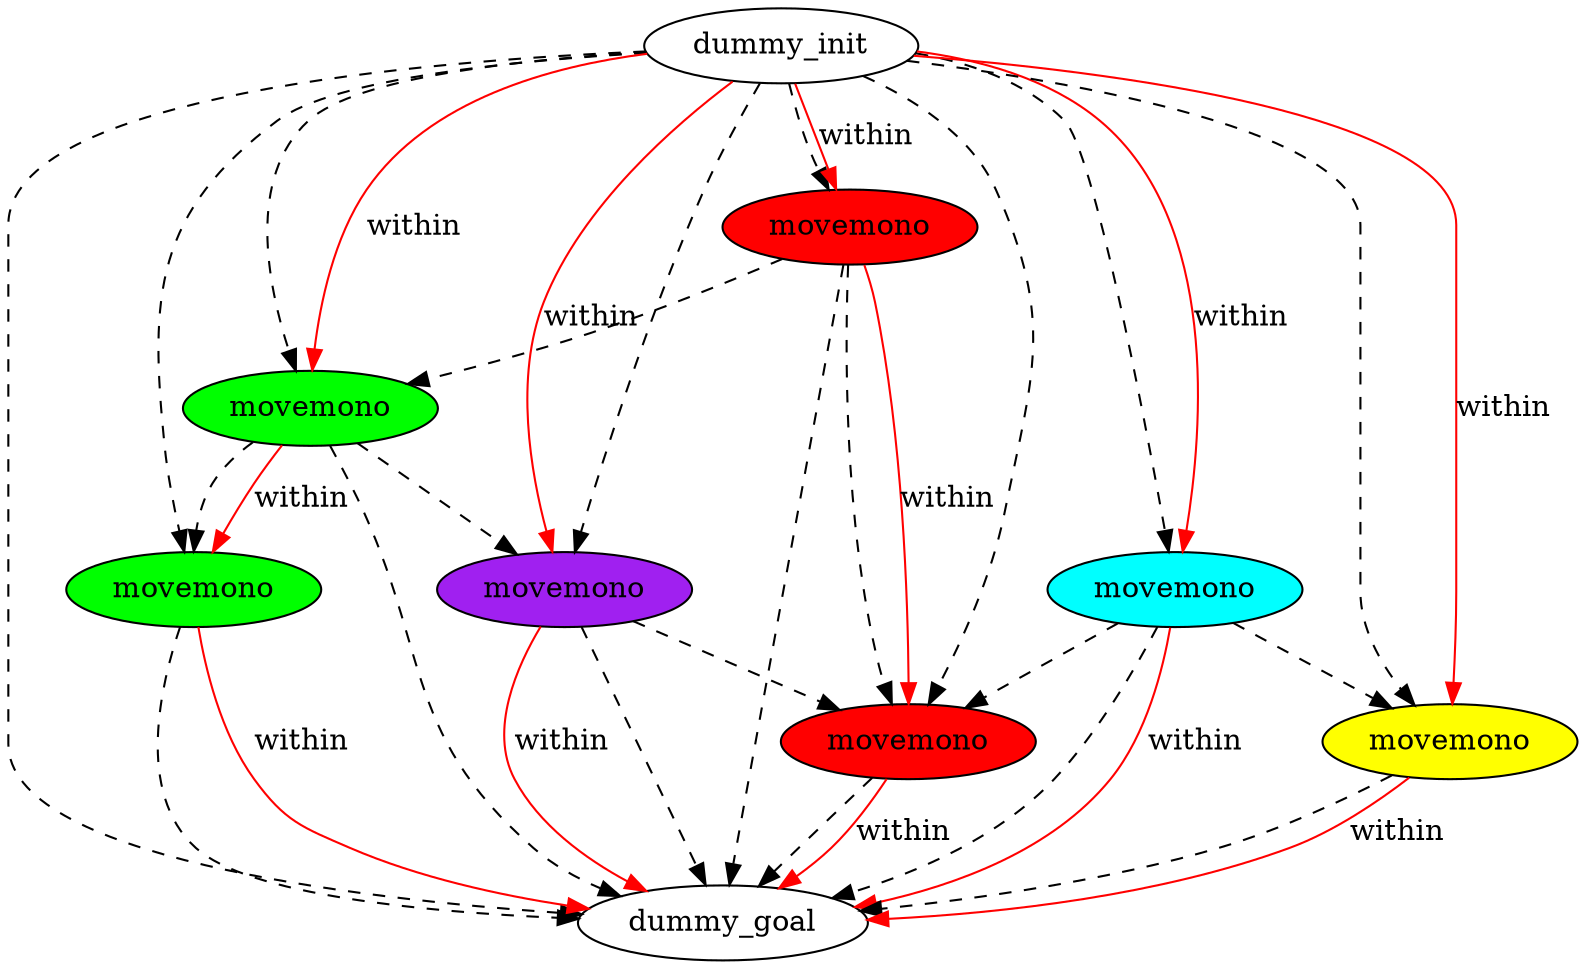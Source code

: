 digraph {
	"4720fe78-ffb0-1cf1-f919-b1927ca8297c" [label=dummy_init fillcolor=white style=filled]
	"fa3ef5f5-1ac9-a408-816c-f2cbcf10fd70" [label=dummy_goal fillcolor=white style=filled]
	"43e34f1c-1f51-29ed-d96b-8bcf1658de7a" [label=movemono fillcolor=green style=filled]
	"cec031da-cc4c-f2f1-11d8-dab667dabebc" [label=movemono fillcolor=purple style=filled]
	"5366a7be-0ad9-bd71-ed9d-d45af32fe142" [label=movemono fillcolor=cyan style=filled]
	"d3a24770-544b-ed9c-a038-b542ca1e4c54" [label=movemono fillcolor=yellow style=filled]
	"b3a93bdf-7b65-a877-05fc-4c0daa28eab0" [label=movemono fillcolor=red style=filled]
	"6aa514bb-022e-3ab3-6ff1-6076dc2bd3ae" [label=movemono fillcolor=red style=filled]
	"1e29ca77-662e-7b01-9232-33d094681f2a" [label=movemono fillcolor=green style=filled]
	"1e29ca77-662e-7b01-9232-33d094681f2a" -> "43e34f1c-1f51-29ed-d96b-8bcf1658de7a" [color=black style=dashed]
	"1e29ca77-662e-7b01-9232-33d094681f2a" -> "cec031da-cc4c-f2f1-11d8-dab667dabebc" [color=black style=dashed]
	"1e29ca77-662e-7b01-9232-33d094681f2a" -> "fa3ef5f5-1ac9-a408-816c-f2cbcf10fd70" [color=black style=dashed]
	"6aa514bb-022e-3ab3-6ff1-6076dc2bd3ae" -> "1e29ca77-662e-7b01-9232-33d094681f2a" [color=black style=dashed]
	"4720fe78-ffb0-1cf1-f919-b1927ca8297c" -> "cec031da-cc4c-f2f1-11d8-dab667dabebc" [color=black style=dashed]
	"4720fe78-ffb0-1cf1-f919-b1927ca8297c" -> "43e34f1c-1f51-29ed-d96b-8bcf1658de7a" [color=black style=dashed]
	"b3a93bdf-7b65-a877-05fc-4c0daa28eab0" -> "fa3ef5f5-1ac9-a408-816c-f2cbcf10fd70" [color=black style=dashed]
	"cec031da-cc4c-f2f1-11d8-dab667dabebc" -> "b3a93bdf-7b65-a877-05fc-4c0daa28eab0" [color=black style=dashed]
	"4720fe78-ffb0-1cf1-f919-b1927ca8297c" -> "fa3ef5f5-1ac9-a408-816c-f2cbcf10fd70" [color=black style=dashed]
	"6aa514bb-022e-3ab3-6ff1-6076dc2bd3ae" -> "b3a93bdf-7b65-a877-05fc-4c0daa28eab0" [color=black style=dashed]
	"4720fe78-ffb0-1cf1-f919-b1927ca8297c" -> "d3a24770-544b-ed9c-a038-b542ca1e4c54" [color=black style=dashed]
	"5366a7be-0ad9-bd71-ed9d-d45af32fe142" -> "b3a93bdf-7b65-a877-05fc-4c0daa28eab0" [color=black style=dashed]
	"4720fe78-ffb0-1cf1-f919-b1927ca8297c" -> "6aa514bb-022e-3ab3-6ff1-6076dc2bd3ae" [color=black style=dashed]
	"4720fe78-ffb0-1cf1-f919-b1927ca8297c" -> "5366a7be-0ad9-bd71-ed9d-d45af32fe142" [color=black style=dashed]
	"4720fe78-ffb0-1cf1-f919-b1927ca8297c" -> "b3a93bdf-7b65-a877-05fc-4c0daa28eab0" [color=black style=dashed]
	"43e34f1c-1f51-29ed-d96b-8bcf1658de7a" -> "fa3ef5f5-1ac9-a408-816c-f2cbcf10fd70" [color=black style=dashed]
	"cec031da-cc4c-f2f1-11d8-dab667dabebc" -> "fa3ef5f5-1ac9-a408-816c-f2cbcf10fd70" [color=black style=dashed]
	"5366a7be-0ad9-bd71-ed9d-d45af32fe142" -> "d3a24770-544b-ed9c-a038-b542ca1e4c54" [color=black style=dashed]
	"5366a7be-0ad9-bd71-ed9d-d45af32fe142" -> "fa3ef5f5-1ac9-a408-816c-f2cbcf10fd70" [color=black style=dashed]
	"6aa514bb-022e-3ab3-6ff1-6076dc2bd3ae" -> "fa3ef5f5-1ac9-a408-816c-f2cbcf10fd70" [color=black style=dashed]
	"d3a24770-544b-ed9c-a038-b542ca1e4c54" -> "fa3ef5f5-1ac9-a408-816c-f2cbcf10fd70" [color=black style=dashed]
	"4720fe78-ffb0-1cf1-f919-b1927ca8297c" -> "1e29ca77-662e-7b01-9232-33d094681f2a" [color=black style=dashed]
	"cec031da-cc4c-f2f1-11d8-dab667dabebc" -> "fa3ef5f5-1ac9-a408-816c-f2cbcf10fd70" [label=within color=red]
	"4720fe78-ffb0-1cf1-f919-b1927ca8297c" -> "1e29ca77-662e-7b01-9232-33d094681f2a" [label=within color=red]
	"d3a24770-544b-ed9c-a038-b542ca1e4c54" -> "fa3ef5f5-1ac9-a408-816c-f2cbcf10fd70" [label=within color=red]
	"6aa514bb-022e-3ab3-6ff1-6076dc2bd3ae" -> "b3a93bdf-7b65-a877-05fc-4c0daa28eab0" [label=within color=red]
	"4720fe78-ffb0-1cf1-f919-b1927ca8297c" -> "cec031da-cc4c-f2f1-11d8-dab667dabebc" [label=within color=red]
	"4720fe78-ffb0-1cf1-f919-b1927ca8297c" -> "5366a7be-0ad9-bd71-ed9d-d45af32fe142" [label=within color=red]
	"4720fe78-ffb0-1cf1-f919-b1927ca8297c" -> "6aa514bb-022e-3ab3-6ff1-6076dc2bd3ae" [label=within color=red]
	"4720fe78-ffb0-1cf1-f919-b1927ca8297c" -> "d3a24770-544b-ed9c-a038-b542ca1e4c54" [label=within color=red]
	"5366a7be-0ad9-bd71-ed9d-d45af32fe142" -> "fa3ef5f5-1ac9-a408-816c-f2cbcf10fd70" [label=within color=red]
	"43e34f1c-1f51-29ed-d96b-8bcf1658de7a" -> "fa3ef5f5-1ac9-a408-816c-f2cbcf10fd70" [label=within color=red]
	"b3a93bdf-7b65-a877-05fc-4c0daa28eab0" -> "fa3ef5f5-1ac9-a408-816c-f2cbcf10fd70" [label=within color=red]
	"1e29ca77-662e-7b01-9232-33d094681f2a" -> "43e34f1c-1f51-29ed-d96b-8bcf1658de7a" [label=within color=red]
}
